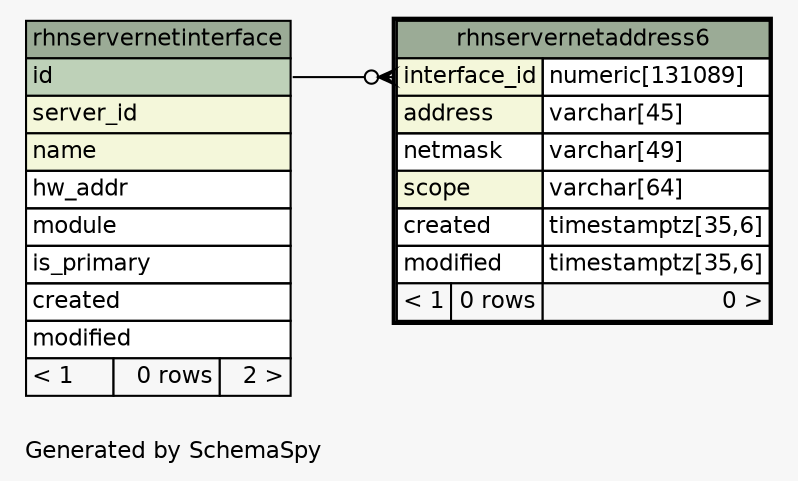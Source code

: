 // dot 2.26.0 on Linux 2.6.32-696.6.3.el6.x86_64
// SchemaSpy rev 590
digraph "oneDegreeRelationshipsDiagram" {
  graph [
    rankdir="RL"
    bgcolor="#f7f7f7"
    label="\nGenerated by SchemaSpy"
    labeljust="l"
    nodesep="0.18"
    ranksep="0.46"
    fontname="Helvetica"
    fontsize="11"
  ];
  node [
    fontname="Helvetica"
    fontsize="11"
    shape="plaintext"
  ];
  edge [
    arrowsize="0.8"
  ];
  "rhnservernetaddress6":"interface_id":w -> "rhnservernetinterface":"id":e [arrowhead=none dir=back arrowtail=crowodot];
  "rhnservernetaddress6" [
    label=<
    <TABLE BORDER="2" CELLBORDER="1" CELLSPACING="0" BGCOLOR="#ffffff">
      <TR><TD COLSPAN="3" BGCOLOR="#9bab96" ALIGN="CENTER">rhnservernetaddress6</TD></TR>
      <TR><TD PORT="interface_id" COLSPAN="2" BGCOLOR="#f4f7da" ALIGN="LEFT">interface_id</TD><TD PORT="interface_id.type" ALIGN="LEFT">numeric[131089]</TD></TR>
      <TR><TD PORT="address" COLSPAN="2" BGCOLOR="#f4f7da" ALIGN="LEFT">address</TD><TD PORT="address.type" ALIGN="LEFT">varchar[45]</TD></TR>
      <TR><TD PORT="netmask" COLSPAN="2" ALIGN="LEFT">netmask</TD><TD PORT="netmask.type" ALIGN="LEFT">varchar[49]</TD></TR>
      <TR><TD PORT="scope" COLSPAN="2" BGCOLOR="#f4f7da" ALIGN="LEFT">scope</TD><TD PORT="scope.type" ALIGN="LEFT">varchar[64]</TD></TR>
      <TR><TD PORT="created" COLSPAN="2" ALIGN="LEFT">created</TD><TD PORT="created.type" ALIGN="LEFT">timestamptz[35,6]</TD></TR>
      <TR><TD PORT="modified" COLSPAN="2" ALIGN="LEFT">modified</TD><TD PORT="modified.type" ALIGN="LEFT">timestamptz[35,6]</TD></TR>
      <TR><TD ALIGN="LEFT" BGCOLOR="#f7f7f7">&lt; 1</TD><TD ALIGN="RIGHT" BGCOLOR="#f7f7f7">0 rows</TD><TD ALIGN="RIGHT" BGCOLOR="#f7f7f7">0 &gt;</TD></TR>
    </TABLE>>
    URL="rhnservernetaddress6.html"
    tooltip="rhnservernetaddress6"
  ];
  "rhnservernetinterface" [
    label=<
    <TABLE BORDER="0" CELLBORDER="1" CELLSPACING="0" BGCOLOR="#ffffff">
      <TR><TD COLSPAN="3" BGCOLOR="#9bab96" ALIGN="CENTER">rhnservernetinterface</TD></TR>
      <TR><TD PORT="id" COLSPAN="3" BGCOLOR="#bed1b8" ALIGN="LEFT">id</TD></TR>
      <TR><TD PORT="server_id" COLSPAN="3" BGCOLOR="#f4f7da" ALIGN="LEFT">server_id</TD></TR>
      <TR><TD PORT="name" COLSPAN="3" BGCOLOR="#f4f7da" ALIGN="LEFT">name</TD></TR>
      <TR><TD PORT="hw_addr" COLSPAN="3" ALIGN="LEFT">hw_addr</TD></TR>
      <TR><TD PORT="module" COLSPAN="3" ALIGN="LEFT">module</TD></TR>
      <TR><TD PORT="is_primary" COLSPAN="3" ALIGN="LEFT">is_primary</TD></TR>
      <TR><TD PORT="created" COLSPAN="3" ALIGN="LEFT">created</TD></TR>
      <TR><TD PORT="modified" COLSPAN="3" ALIGN="LEFT">modified</TD></TR>
      <TR><TD ALIGN="LEFT" BGCOLOR="#f7f7f7">&lt; 1</TD><TD ALIGN="RIGHT" BGCOLOR="#f7f7f7">0 rows</TD><TD ALIGN="RIGHT" BGCOLOR="#f7f7f7">2 &gt;</TD></TR>
    </TABLE>>
    URL="rhnservernetinterface.html"
    tooltip="rhnservernetinterface"
  ];
}
